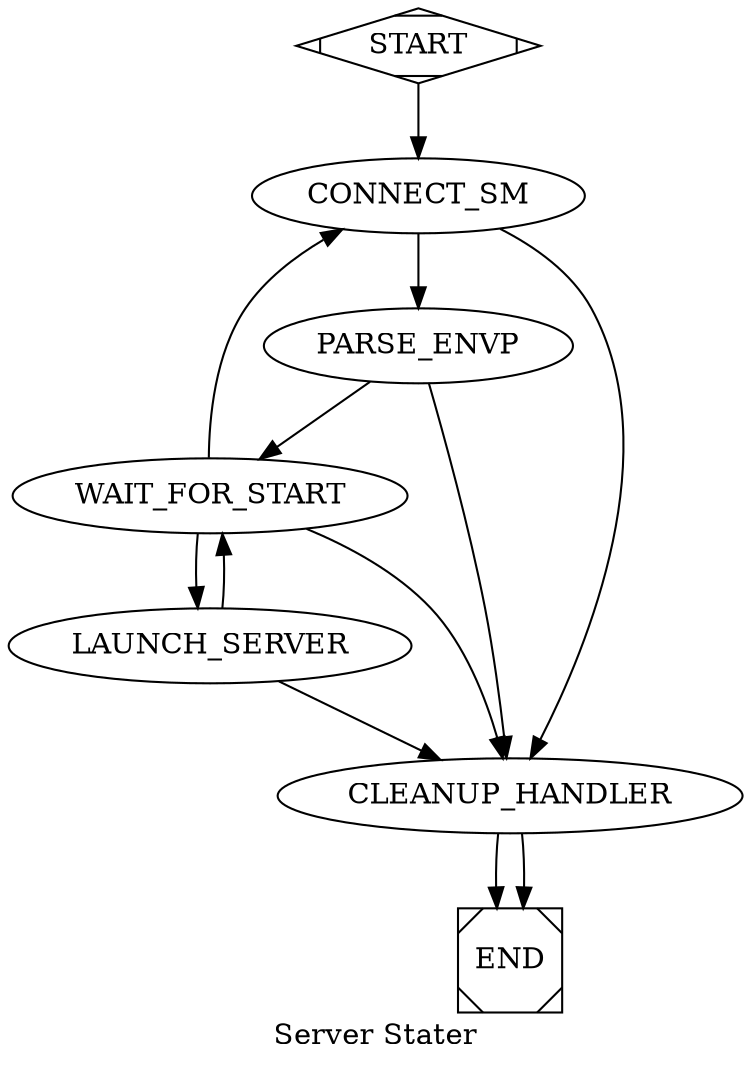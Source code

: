 digraph G {
  label = "Server Stater";

  START -> CONNECT_SM;
  CONNECT_SM -> PARSE_ENVP;
  PARSE_ENVP -> WAIT_FOR_START;
  WAIT_FOR_START -> LAUNCH_SERVER;
  LAUNCH_SERVER -> CLEANUP_HANDLER;
  CLEANUP_HANDLER -> END;
  CLEANUP_HANDLER -> END;        
  CONNECT_SM -> CLEANUP_HANDLER;
  PARSE_ENVP -> CLEANUP_HANDLER;
  WAIT_FOR_START -> CLEANUP_HANDLER;
  LAUNCH_SERVER -> WAIT_FOR_START;
  WAIT_FOR_START -> CONNECT_SM;

  START [shape=Mdiamond];
  END [shape=Msquare];
}
